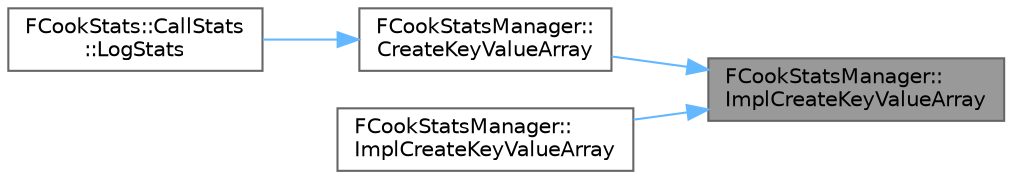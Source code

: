 digraph "FCookStatsManager::ImplCreateKeyValueArray"
{
 // INTERACTIVE_SVG=YES
 // LATEX_PDF_SIZE
  bgcolor="transparent";
  edge [fontname=Helvetica,fontsize=10,labelfontname=Helvetica,labelfontsize=10];
  node [fontname=Helvetica,fontsize=10,shape=box,height=0.2,width=0.4];
  rankdir="RL";
  Node1 [id="Node000001",label="FCookStatsManager::\lImplCreateKeyValueArray",height=0.2,width=0.4,color="gray40", fillcolor="grey60", style="filled", fontcolor="black",tooltip=" "];
  Node1 -> Node2 [id="edge1_Node000001_Node000002",dir="back",color="steelblue1",style="solid",tooltip=" "];
  Node2 [id="Node000002",label="FCookStatsManager::\lCreateKeyValueArray",height=0.2,width=0.4,color="grey40", fillcolor="white", style="filled",URL="$dd/d3c/classFCookStatsManager.html#ac7edc21e2927a647262b1c6ba319d016",tooltip="Helper to create an array of KeyValues using a single expression."];
  Node2 -> Node3 [id="edge2_Node000002_Node000003",dir="back",color="steelblue1",style="solid",tooltip=" "];
  Node3 [id="Node000003",label="FCookStats::CallStats\l::LogStats",height=0.2,width=0.4,color="grey40", fillcolor="white", style="filled",URL="$dc/d72/structFCookStats_1_1CallStats.html#a47713bdab79954e5989c8cb59168b8c8",tooltip="Used to log the instance in a common way."];
  Node1 -> Node4 [id="edge3_Node000001_Node000004",dir="back",color="steelblue1",style="solid",tooltip=" "];
  Node4 [id="Node000004",label="FCookStatsManager::\lImplCreateKeyValueArray",height=0.2,width=0.4,color="grey40", fillcolor="white", style="filled",URL="$dd/d3c/classFCookStatsManager.html#acf579f14d0935e4d9def390c5d340779",tooltip=" "];
}
